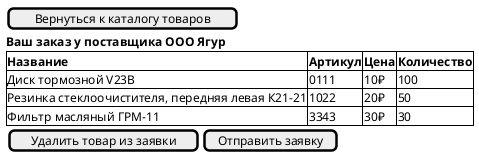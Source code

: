 @startsalt Отправление заявки
{
    [Вернуться к каталогу товаров]
    <b>Ваш заказ у поставщика ООО Ягур
    {#<b>Название | <b>Артикул| <b>Цена| <b>Количество
    Диск тормозной V23B  | 0111  | 10₽ | 100 
    Резинка стеклоочистителя, передняя левая К21-21 | 1022 | 20₽ | 50  
    Фильтр масляный ГРМ-11 | 3343 | 30₽ | 30
    }
    {
        [Удалить товар из заявки]|  [Отправить заявку]
    }
    
}
@endsalt